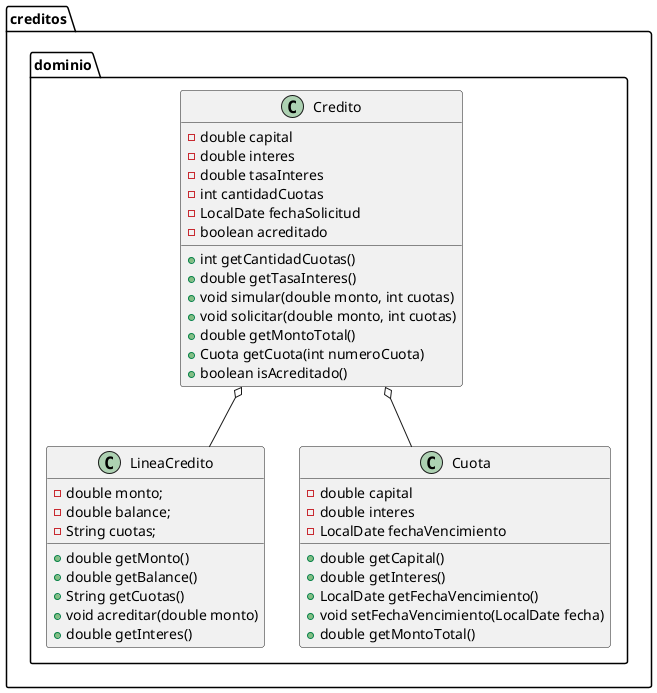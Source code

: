 @startuml dominio
package creditos.dominio {
    class Credito {
        - double capital
        - double interes
        - double tasaInteres
        - int cantidadCuotas
        - LocalDate fechaSolicitud
        - boolean acreditado
        + int getCantidadCuotas()
        + double getTasaInteres()
        + void simular(double monto, int cuotas)
        + void solicitar(double monto, int cuotas)
        + double getMontoTotal()
        + Cuota getCuota(int numeroCuota)
        + boolean isAcreditado()
    }
    class LineaCredito {
        - double monto;
        - double balance;
        - String cuotas;
        + double getMonto()
        + double getBalance()
        + String getCuotas()
        + void acreditar(double monto)
        + double getInteres()
    }
    class Cuota {
        - double capital
        - double interes
        - LocalDate fechaVencimiento
        + double getCapital()
        + double getInteres()
        + LocalDate getFechaVencimiento()
        + void setFechaVencimiento(LocalDate fecha)
        + double getMontoTotal()
    }
    Credito o-- LineaCredito
    Credito o-- Cuota
}
@enduml